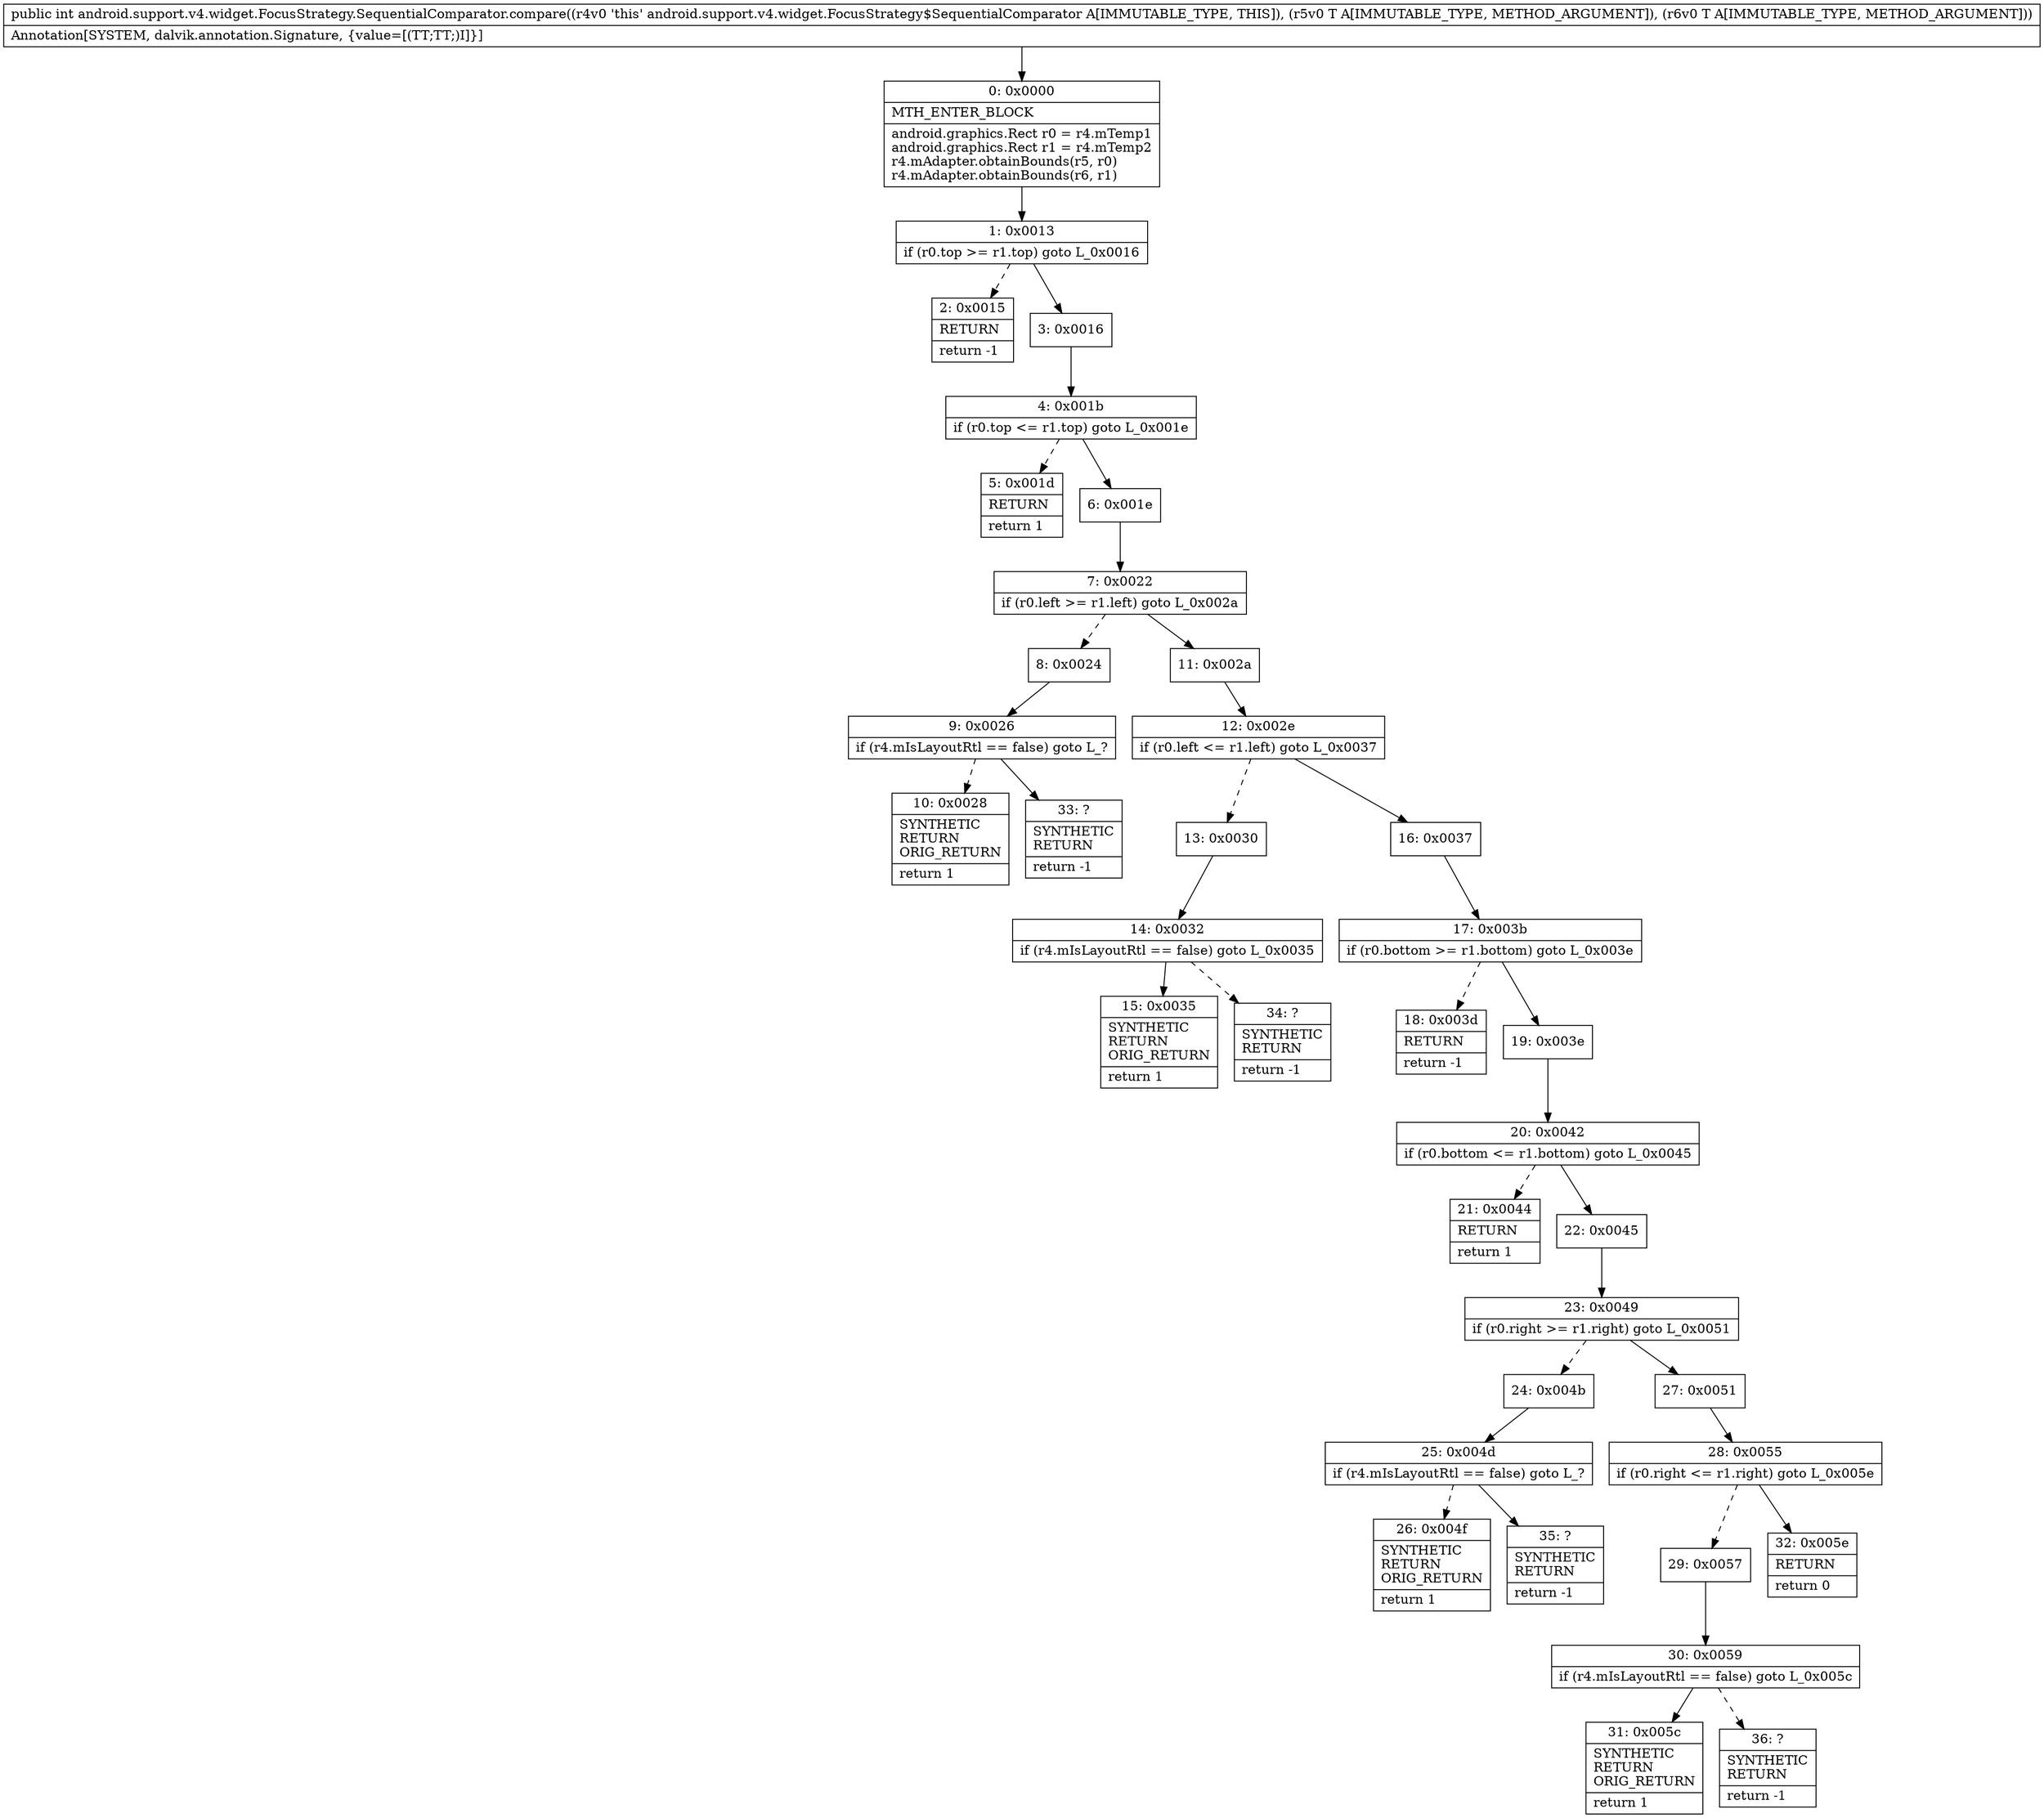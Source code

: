 digraph "CFG forandroid.support.v4.widget.FocusStrategy.SequentialComparator.compare(Ljava\/lang\/Object;Ljava\/lang\/Object;)I" {
Node_0 [shape=record,label="{0\:\ 0x0000|MTH_ENTER_BLOCK\l|android.graphics.Rect r0 = r4.mTemp1\landroid.graphics.Rect r1 = r4.mTemp2\lr4.mAdapter.obtainBounds(r5, r0)\lr4.mAdapter.obtainBounds(r6, r1)\l}"];
Node_1 [shape=record,label="{1\:\ 0x0013|if (r0.top \>= r1.top) goto L_0x0016\l}"];
Node_2 [shape=record,label="{2\:\ 0x0015|RETURN\l|return \-1\l}"];
Node_3 [shape=record,label="{3\:\ 0x0016}"];
Node_4 [shape=record,label="{4\:\ 0x001b|if (r0.top \<= r1.top) goto L_0x001e\l}"];
Node_5 [shape=record,label="{5\:\ 0x001d|RETURN\l|return 1\l}"];
Node_6 [shape=record,label="{6\:\ 0x001e}"];
Node_7 [shape=record,label="{7\:\ 0x0022|if (r0.left \>= r1.left) goto L_0x002a\l}"];
Node_8 [shape=record,label="{8\:\ 0x0024}"];
Node_9 [shape=record,label="{9\:\ 0x0026|if (r4.mIsLayoutRtl == false) goto L_?\l}"];
Node_10 [shape=record,label="{10\:\ 0x0028|SYNTHETIC\lRETURN\lORIG_RETURN\l|return 1\l}"];
Node_11 [shape=record,label="{11\:\ 0x002a}"];
Node_12 [shape=record,label="{12\:\ 0x002e|if (r0.left \<= r1.left) goto L_0x0037\l}"];
Node_13 [shape=record,label="{13\:\ 0x0030}"];
Node_14 [shape=record,label="{14\:\ 0x0032|if (r4.mIsLayoutRtl == false) goto L_0x0035\l}"];
Node_15 [shape=record,label="{15\:\ 0x0035|SYNTHETIC\lRETURN\lORIG_RETURN\l|return 1\l}"];
Node_16 [shape=record,label="{16\:\ 0x0037}"];
Node_17 [shape=record,label="{17\:\ 0x003b|if (r0.bottom \>= r1.bottom) goto L_0x003e\l}"];
Node_18 [shape=record,label="{18\:\ 0x003d|RETURN\l|return \-1\l}"];
Node_19 [shape=record,label="{19\:\ 0x003e}"];
Node_20 [shape=record,label="{20\:\ 0x0042|if (r0.bottom \<= r1.bottom) goto L_0x0045\l}"];
Node_21 [shape=record,label="{21\:\ 0x0044|RETURN\l|return 1\l}"];
Node_22 [shape=record,label="{22\:\ 0x0045}"];
Node_23 [shape=record,label="{23\:\ 0x0049|if (r0.right \>= r1.right) goto L_0x0051\l}"];
Node_24 [shape=record,label="{24\:\ 0x004b}"];
Node_25 [shape=record,label="{25\:\ 0x004d|if (r4.mIsLayoutRtl == false) goto L_?\l}"];
Node_26 [shape=record,label="{26\:\ 0x004f|SYNTHETIC\lRETURN\lORIG_RETURN\l|return 1\l}"];
Node_27 [shape=record,label="{27\:\ 0x0051}"];
Node_28 [shape=record,label="{28\:\ 0x0055|if (r0.right \<= r1.right) goto L_0x005e\l}"];
Node_29 [shape=record,label="{29\:\ 0x0057}"];
Node_30 [shape=record,label="{30\:\ 0x0059|if (r4.mIsLayoutRtl == false) goto L_0x005c\l}"];
Node_31 [shape=record,label="{31\:\ 0x005c|SYNTHETIC\lRETURN\lORIG_RETURN\l|return 1\l}"];
Node_32 [shape=record,label="{32\:\ 0x005e|RETURN\l|return 0\l}"];
Node_33 [shape=record,label="{33\:\ ?|SYNTHETIC\lRETURN\l|return \-1\l}"];
Node_34 [shape=record,label="{34\:\ ?|SYNTHETIC\lRETURN\l|return \-1\l}"];
Node_35 [shape=record,label="{35\:\ ?|SYNTHETIC\lRETURN\l|return \-1\l}"];
Node_36 [shape=record,label="{36\:\ ?|SYNTHETIC\lRETURN\l|return \-1\l}"];
MethodNode[shape=record,label="{public int android.support.v4.widget.FocusStrategy.SequentialComparator.compare((r4v0 'this' android.support.v4.widget.FocusStrategy$SequentialComparator A[IMMUTABLE_TYPE, THIS]), (r5v0 T A[IMMUTABLE_TYPE, METHOD_ARGUMENT]), (r6v0 T A[IMMUTABLE_TYPE, METHOD_ARGUMENT]))  | Annotation[SYSTEM, dalvik.annotation.Signature, \{value=[(TT;TT;)I]\}]\l}"];
MethodNode -> Node_0;
Node_0 -> Node_1;
Node_1 -> Node_2[style=dashed];
Node_1 -> Node_3;
Node_3 -> Node_4;
Node_4 -> Node_5[style=dashed];
Node_4 -> Node_6;
Node_6 -> Node_7;
Node_7 -> Node_8[style=dashed];
Node_7 -> Node_11;
Node_8 -> Node_9;
Node_9 -> Node_10[style=dashed];
Node_9 -> Node_33;
Node_11 -> Node_12;
Node_12 -> Node_13[style=dashed];
Node_12 -> Node_16;
Node_13 -> Node_14;
Node_14 -> Node_15;
Node_14 -> Node_34[style=dashed];
Node_16 -> Node_17;
Node_17 -> Node_18[style=dashed];
Node_17 -> Node_19;
Node_19 -> Node_20;
Node_20 -> Node_21[style=dashed];
Node_20 -> Node_22;
Node_22 -> Node_23;
Node_23 -> Node_24[style=dashed];
Node_23 -> Node_27;
Node_24 -> Node_25;
Node_25 -> Node_26[style=dashed];
Node_25 -> Node_35;
Node_27 -> Node_28;
Node_28 -> Node_29[style=dashed];
Node_28 -> Node_32;
Node_29 -> Node_30;
Node_30 -> Node_31;
Node_30 -> Node_36[style=dashed];
}

